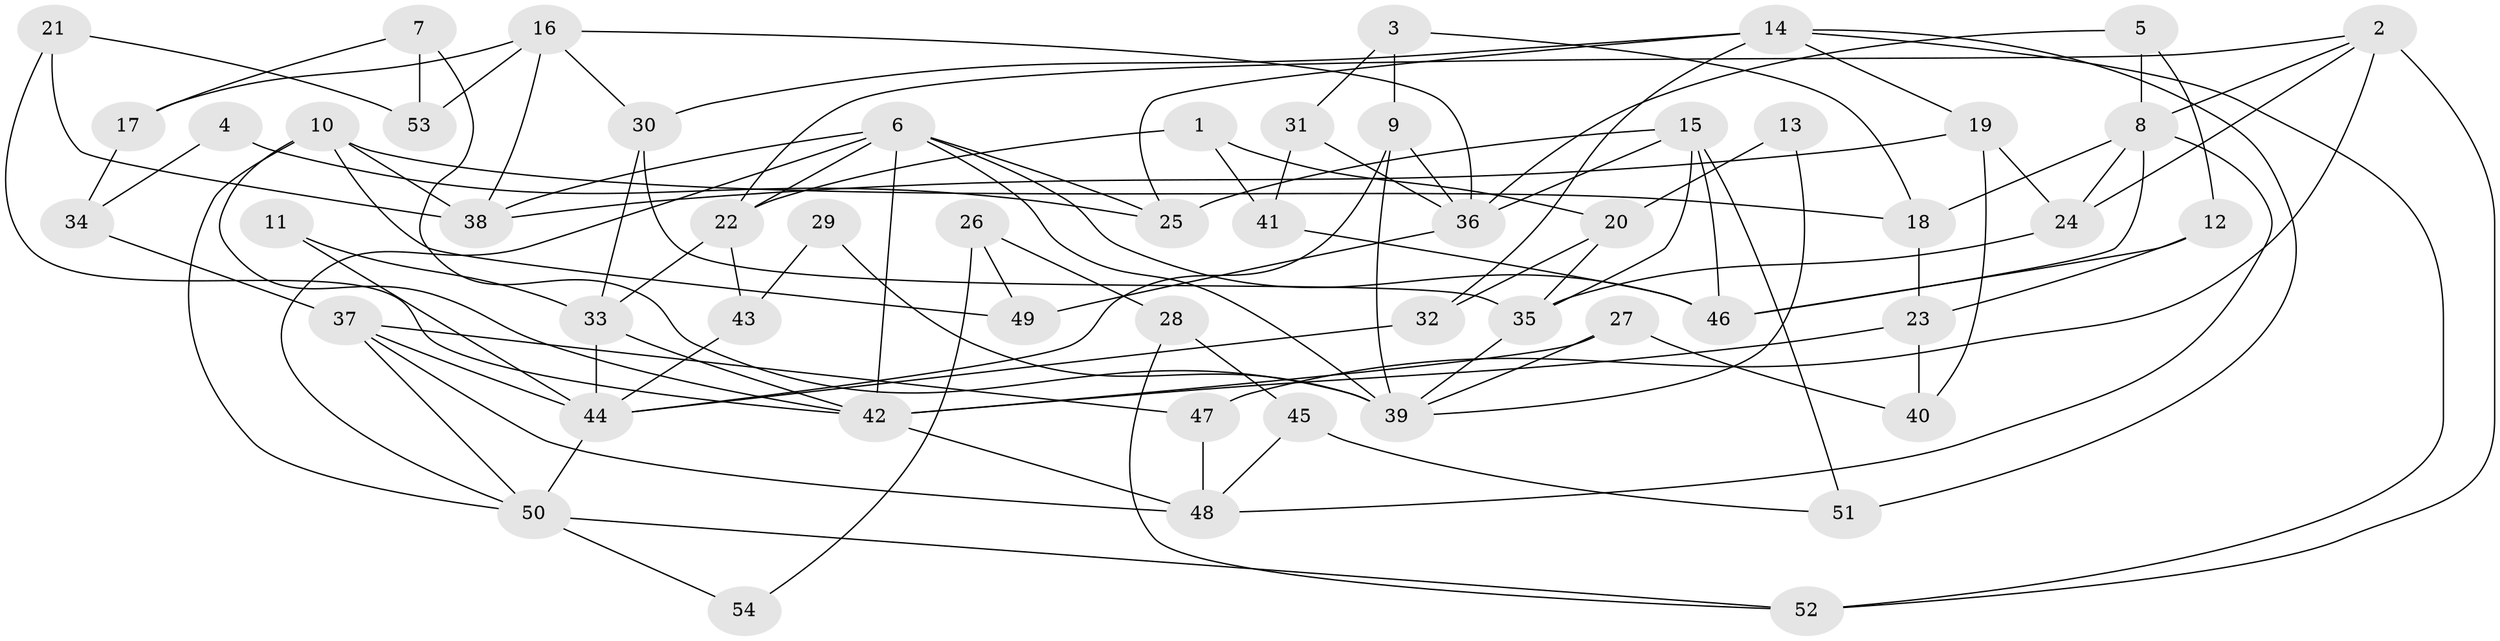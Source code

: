 // coarse degree distribution, {4: 0.21875, 8: 0.15625, 5: 0.125, 3: 0.09375, 11: 0.03125, 2: 0.125, 6: 0.125, 7: 0.125}
// Generated by graph-tools (version 1.1) at 2025/42/03/06/25 10:42:00]
// undirected, 54 vertices, 108 edges
graph export_dot {
graph [start="1"]
  node [color=gray90,style=filled];
  1;
  2;
  3;
  4;
  5;
  6;
  7;
  8;
  9;
  10;
  11;
  12;
  13;
  14;
  15;
  16;
  17;
  18;
  19;
  20;
  21;
  22;
  23;
  24;
  25;
  26;
  27;
  28;
  29;
  30;
  31;
  32;
  33;
  34;
  35;
  36;
  37;
  38;
  39;
  40;
  41;
  42;
  43;
  44;
  45;
  46;
  47;
  48;
  49;
  50;
  51;
  52;
  53;
  54;
  1 -- 22;
  1 -- 20;
  1 -- 41;
  2 -- 22;
  2 -- 8;
  2 -- 24;
  2 -- 47;
  2 -- 52;
  3 -- 31;
  3 -- 9;
  3 -- 18;
  4 -- 34;
  4 -- 25;
  5 -- 36;
  5 -- 8;
  5 -- 12;
  6 -- 42;
  6 -- 39;
  6 -- 22;
  6 -- 25;
  6 -- 38;
  6 -- 46;
  6 -- 50;
  7 -- 39;
  7 -- 53;
  7 -- 17;
  8 -- 46;
  8 -- 48;
  8 -- 18;
  8 -- 24;
  9 -- 44;
  9 -- 39;
  9 -- 36;
  10 -- 18;
  10 -- 50;
  10 -- 38;
  10 -- 42;
  10 -- 49;
  11 -- 33;
  11 -- 44;
  12 -- 46;
  12 -- 23;
  13 -- 20;
  13 -- 39;
  14 -- 52;
  14 -- 19;
  14 -- 25;
  14 -- 30;
  14 -- 32;
  14 -- 51;
  15 -- 35;
  15 -- 25;
  15 -- 36;
  15 -- 46;
  15 -- 51;
  16 -- 38;
  16 -- 36;
  16 -- 17;
  16 -- 30;
  16 -- 53;
  17 -- 34;
  18 -- 23;
  19 -- 24;
  19 -- 38;
  19 -- 40;
  20 -- 32;
  20 -- 35;
  21 -- 42;
  21 -- 38;
  21 -- 53;
  22 -- 33;
  22 -- 43;
  23 -- 40;
  23 -- 42;
  24 -- 35;
  26 -- 49;
  26 -- 28;
  26 -- 54;
  27 -- 40;
  27 -- 42;
  27 -- 39;
  28 -- 45;
  28 -- 52;
  29 -- 43;
  29 -- 39;
  30 -- 33;
  30 -- 35;
  31 -- 36;
  31 -- 41;
  32 -- 44;
  33 -- 42;
  33 -- 44;
  34 -- 37;
  35 -- 39;
  36 -- 49;
  37 -- 44;
  37 -- 48;
  37 -- 47;
  37 -- 50;
  41 -- 46;
  42 -- 48;
  43 -- 44;
  44 -- 50;
  45 -- 48;
  45 -- 51;
  47 -- 48;
  50 -- 52;
  50 -- 54;
}
